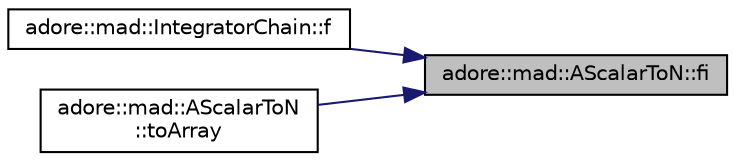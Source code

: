 digraph "adore::mad::AScalarToN::fi"
{
 // LATEX_PDF_SIZE
  edge [fontname="Helvetica",fontsize="10",labelfontname="Helvetica",labelfontsize="10"];
  node [fontname="Helvetica",fontsize="10",shape=record];
  rankdir="RL";
  Node1 [label="adore::mad::AScalarToN::fi",height=0.2,width=0.4,color="black", fillcolor="grey75", style="filled", fontcolor="black",tooltip=" "];
  Node1 -> Node2 [dir="back",color="midnightblue",fontsize="10",style="solid",fontname="Helvetica"];
  Node2 [label="adore::mad::IntegratorChain::f",height=0.2,width=0.4,color="black", fillcolor="white", style="filled",URL="$classadore_1_1mad_1_1IntegratorChain.html#afae525e0ed64f09203e4adc487968844",tooltip=" "];
  Node1 -> Node3 [dir="back",color="midnightblue",fontsize="10",style="solid",fontname="Helvetica"];
  Node3 [label="adore::mad::AScalarToN\l::toArray",height=0.2,width=0.4,color="black", fillcolor="white", style="filled",URL="$classadore_1_1mad_1_1AScalarToN.html#a3f7baf0774113e61ae1246d1e023298b",tooltip=" "];
}
